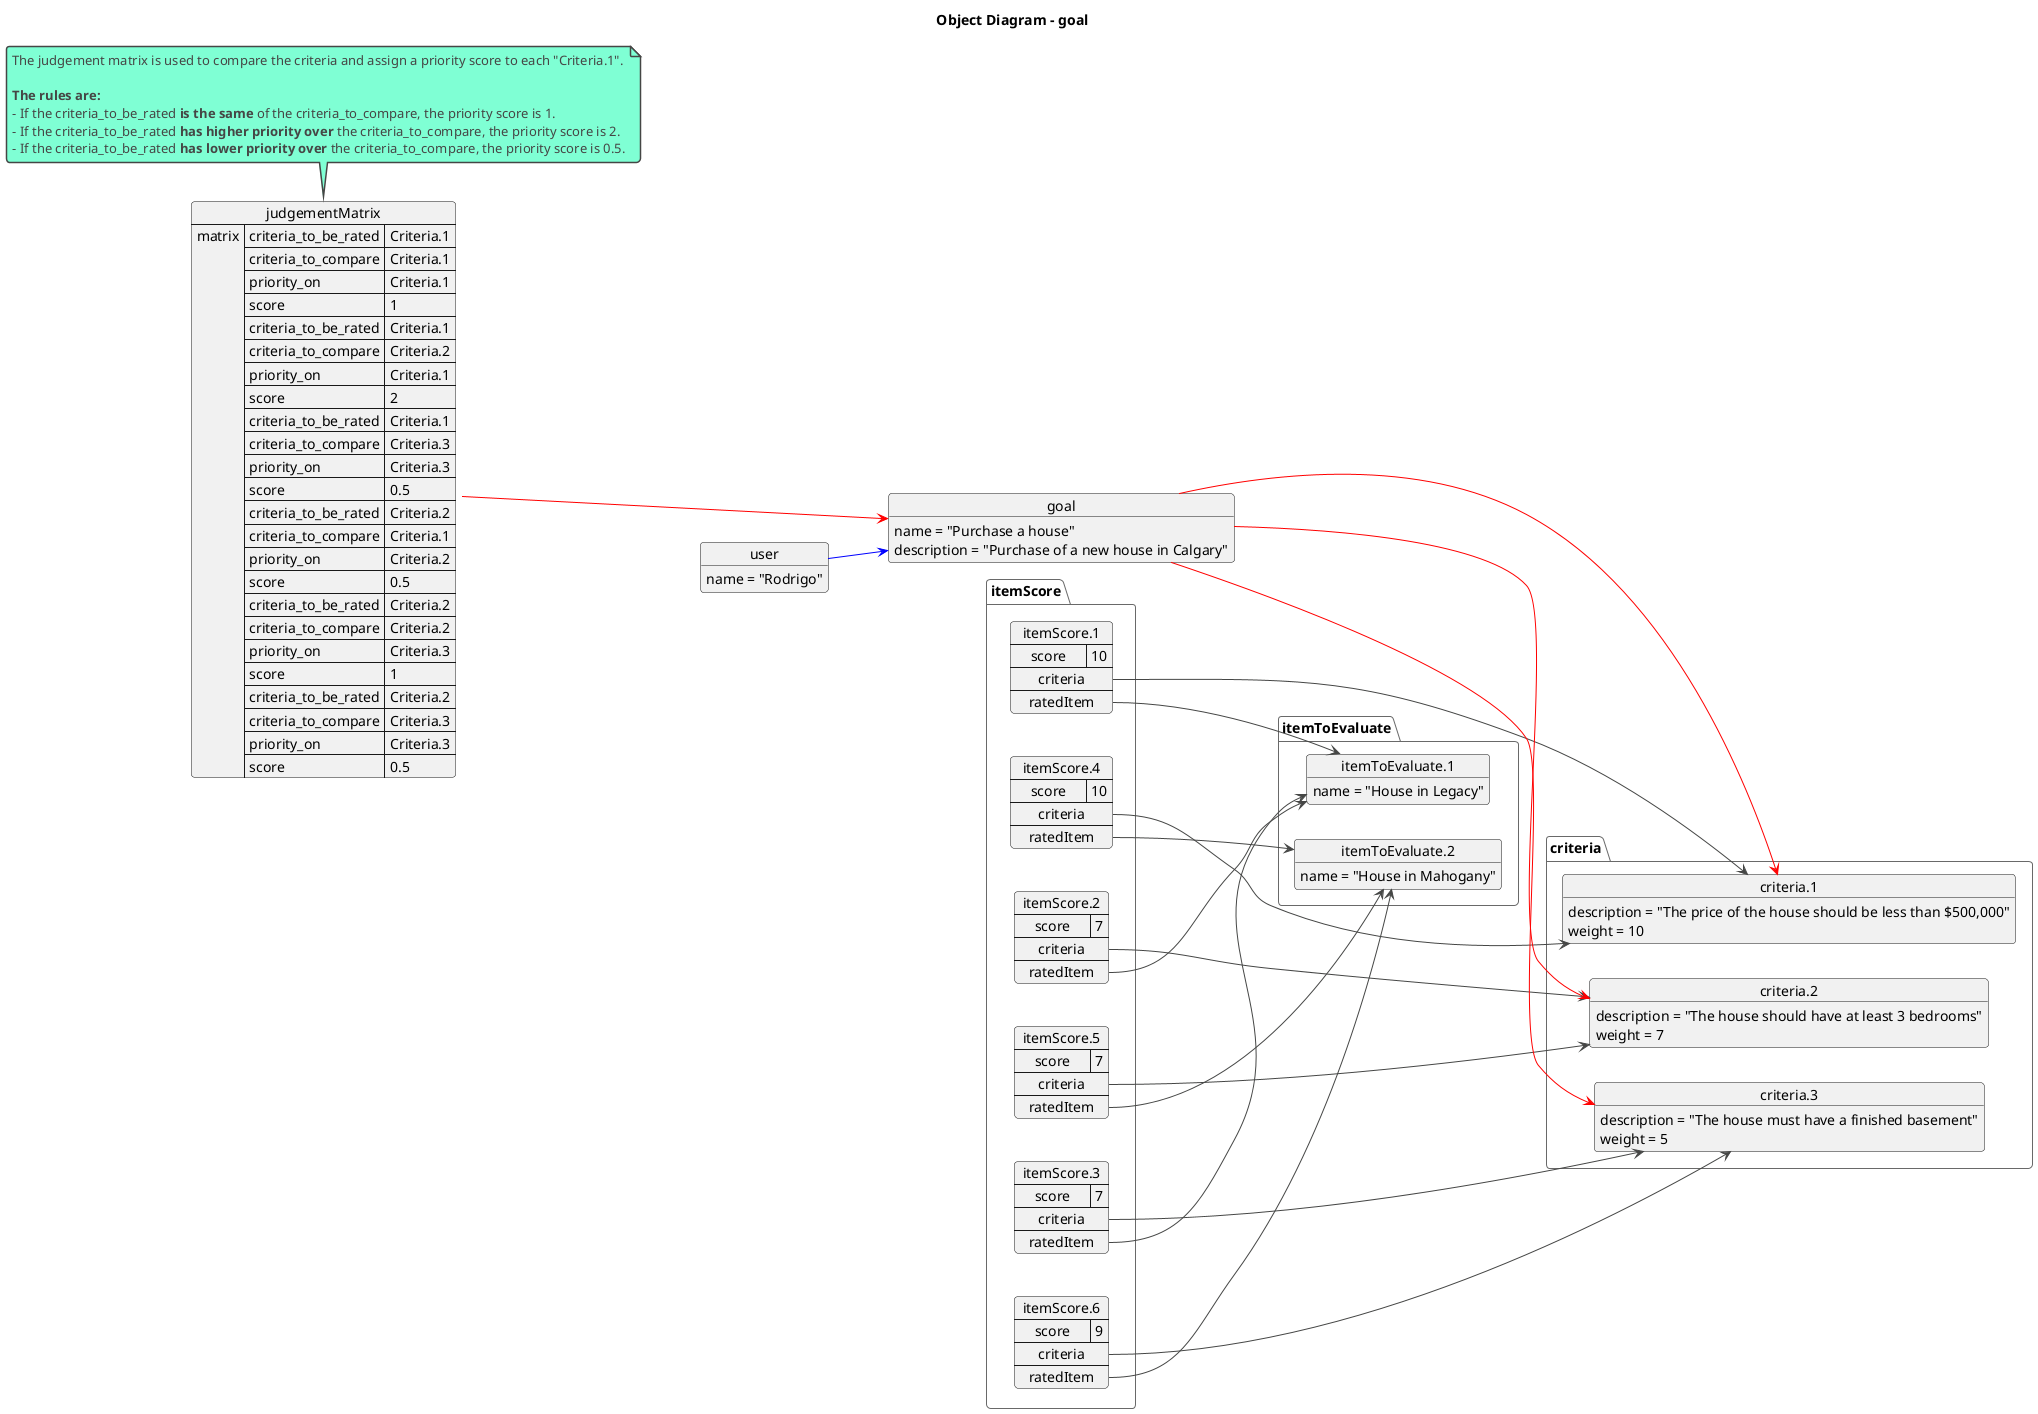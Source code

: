 @startuml
'https://plantuml.com/object-diagram
!theme vibrant
left to right direction
title Object Diagram - goal

object user {
  name = "Rodrigo"
}

object goal{
  name = "Purchase a house"
  description = "Purchase of a new house in Calgary"
}

object criteria.1 {
  description = "The price of the house should be less than $500,000"
  weight = 10
}

object criteria.2 {
  description = "The house should have at least 3 bedrooms"
  weight = 7
}

object criteria.3 {
  description = "The house must have a finished basement"
  weight = 5
}

object itemToEvaluate.1 {
  name = "House in Legacy"
}

object itemToEvaluate.2 {
  name = "House in Mahogany"
}

map itemScore.1 {
  score => 10
  criteria *---> criteria.1
  ratedItem *--> itemToEvaluate.1
}

map itemScore.2 {
  score => 7
  criteria *---> criteria.2
  ratedItem *--> itemToEvaluate.1
}

map itemScore.3 {
  score => 7
  criteria *---> criteria.3
  ratedItem *--> itemToEvaluate.1
}

map itemScore.4 {
  score => 10
  criteria *---> criteria.1
  ratedItem *--> itemToEvaluate.2
}

map itemScore.5 {
  score => 7
  criteria *---> criteria.2
  ratedItem *--> itemToEvaluate.2
}

map itemScore.6 {
  score => 9
  criteria *---> criteria.3
  ratedItem *--> itemToEvaluate.2
}

json judgementMatrix{
    "matrix" : [
        {
            "criteria_to_be_rated" : "Criteria.1",
            "criteria_to_compare" : "Criteria.1",
            "priority_on" : "Criteria.1",
            "score" :  1
        },
        {
            "criteria_to_be_rated" : "Criteria.1",
            "criteria_to_compare" : "Criteria.2",
            "priority_on" : "Criteria.1",
            "score" :  2
        },
        {
            "criteria_to_be_rated" : "Criteria.1",
            "criteria_to_compare" : "Criteria.3",
            "priority_on" : "Criteria.3",
            "score" :  0.5
        },
        {
            "criteria_to_be_rated" : "Criteria.2",
            "criteria_to_compare" : "Criteria.1",
            "priority_on" : "Criteria.2",
            "score" :  0.5
        },
        {
            "criteria_to_be_rated" : "Criteria.2",
            "criteria_to_compare" : "Criteria.2",
            "priority_on" : "Criteria.3",
            "score" :  1
        },
        {
            "criteria_to_be_rated" : "Criteria.2",
            "criteria_to_compare" : "Criteria.3",
            "priority_on" : "Criteria.3",
            "score" :  0.5
        }
    ]
}
note top of judgementMatrix
    The judgement matrix is used to compare the criteria and assign a priority score to each "Criteria.1".

    **The rules are:**
    - If the criteria_to_be_rated **is the same** of the criteria_to_compare, the priority score is 1.
    - If the criteria_to_be_rated **has higher priority over** the criteria_to_compare, the priority score is 2.
    - If the criteria_to_be_rated **has lower priority over** the criteria_to_compare, the priority score is 0.5.
end note

user -[#blue]-> goal
goal -[#red]--> criteria.1
goal -[#red]--> criteria.2
goal -[#red]--> criteria.3
judgementMatrix -[#red]--> goal

@enduml
